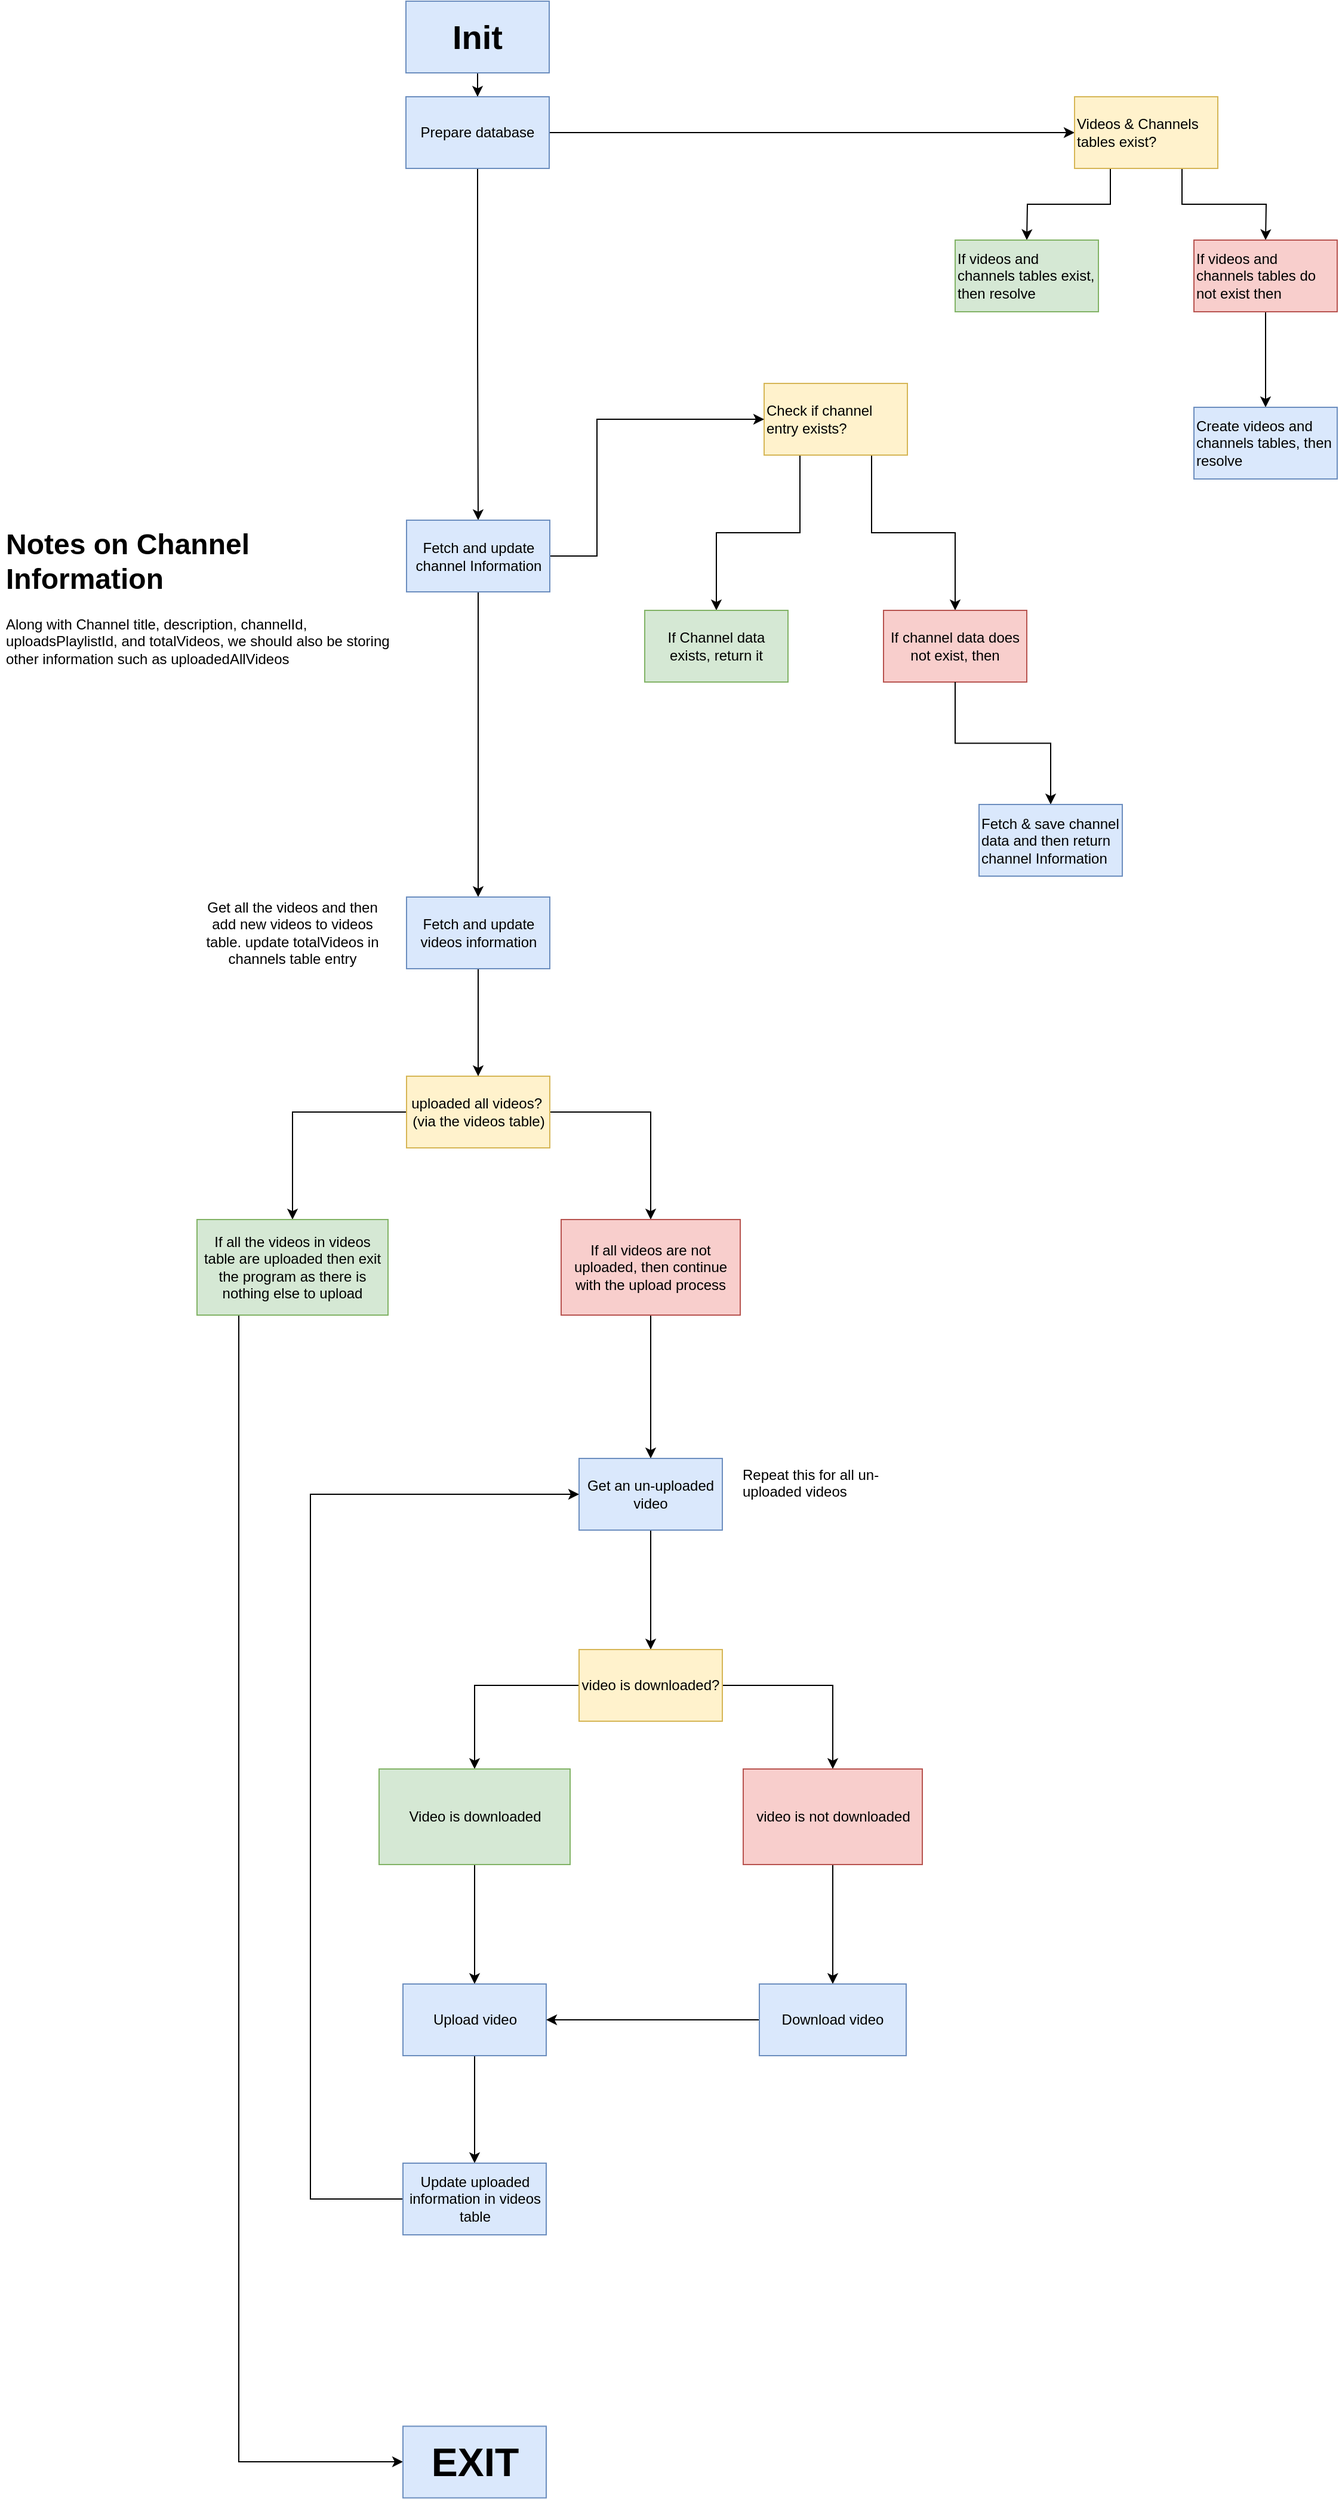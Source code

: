 <mxfile version="10.9.5" type="device"><diagram id="JGUw_c0LKZmPPYP8bHh3" name="Page-1"><mxGraphModel dx="3953" dy="2573" grid="1" gridSize="10" guides="1" tooltips="1" connect="1" arrows="1" fold="1" page="1" pageScale="1" pageWidth="2000" pageHeight="2300" math="0" shadow="0"><root><mxCell id="0"/><mxCell id="1" parent="0"/><mxCell id="nRrlUvt5zlYmT8jtPFtj-8" value="" style="edgeStyle=orthogonalEdgeStyle;rounded=0;orthogonalLoop=1;jettySize=auto;html=1;" parent="1" source="nRrlUvt5zlYmT8jtPFtj-1" target="nRrlUvt5zlYmT8jtPFtj-3" edge="1"><mxGeometry relative="1" as="geometry"/></mxCell><mxCell id="nRrlUvt5zlYmT8jtPFtj-1" value="Init" style="rounded=0;whiteSpace=wrap;html=1;fillColor=#dae8fc;strokeColor=#6c8ebf;fontStyle=1;fontSize=28;" parent="1" vertex="1"><mxGeometry x="777" y="130" width="120" height="60" as="geometry"/></mxCell><mxCell id="nRrlUvt5zlYmT8jtPFtj-7" style="edgeStyle=orthogonalEdgeStyle;rounded=0;orthogonalLoop=1;jettySize=auto;html=1;entryX=0;entryY=0.5;entryDx=0;entryDy=0;" parent="1" source="nRrlUvt5zlYmT8jtPFtj-3" target="nRrlUvt5zlYmT8jtPFtj-6" edge="1"><mxGeometry relative="1" as="geometry"><mxPoint x="1117.0" y="240.333" as="sourcePoint"/></mxGeometry></mxCell><mxCell id="59FgMqmLMfMj8qRsoNi9-11" style="edgeStyle=orthogonalEdgeStyle;rounded=0;orthogonalLoop=1;jettySize=auto;html=1;" parent="1" source="nRrlUvt5zlYmT8jtPFtj-3" target="59FgMqmLMfMj8qRsoNi9-8" edge="1"><mxGeometry relative="1" as="geometry"/></mxCell><mxCell id="nRrlUvt5zlYmT8jtPFtj-3" value="Prepare database" style="rounded=0;whiteSpace=wrap;html=1;fillColor=#dae8fc;strokeColor=#6c8ebf;" parent="1" vertex="1"><mxGeometry x="777" y="210" width="120" height="60" as="geometry"/></mxCell><mxCell id="nRrlUvt5zlYmT8jtPFtj-19" style="edgeStyle=orthogonalEdgeStyle;rounded=0;orthogonalLoop=1;jettySize=auto;html=1;exitX=0.25;exitY=1;exitDx=0;exitDy=0;" parent="1" source="nRrlUvt5zlYmT8jtPFtj-6" edge="1"><mxGeometry relative="1" as="geometry"><mxPoint x="1297" y="330" as="targetPoint"/></mxGeometry></mxCell><mxCell id="nRrlUvt5zlYmT8jtPFtj-20" style="edgeStyle=orthogonalEdgeStyle;rounded=0;orthogonalLoop=1;jettySize=auto;html=1;exitX=0.75;exitY=1;exitDx=0;exitDy=0;" parent="1" source="nRrlUvt5zlYmT8jtPFtj-6" edge="1"><mxGeometry relative="1" as="geometry"><mxPoint x="1497" y="330" as="targetPoint"/></mxGeometry></mxCell><mxCell id="nRrlUvt5zlYmT8jtPFtj-6" value="Videos &amp;amp; Channels tables exist?" style="rounded=0;whiteSpace=wrap;html=1;align=left;fillColor=#fff2cc;strokeColor=#d6b656;" parent="1" vertex="1"><mxGeometry x="1337" y="210" width="120" height="60" as="geometry"/></mxCell><mxCell id="nRrlUvt5zlYmT8jtPFtj-26" value="If videos and channels tables exist, then resolve" style="rounded=0;whiteSpace=wrap;html=1;align=left;fillColor=#d5e8d4;strokeColor=#82b366;" parent="1" vertex="1"><mxGeometry x="1237" y="330" width="120" height="60" as="geometry"/></mxCell><mxCell id="nRrlUvt5zlYmT8jtPFtj-29" value="" style="edgeStyle=orthogonalEdgeStyle;rounded=0;orthogonalLoop=1;jettySize=auto;html=1;" parent="1" source="nRrlUvt5zlYmT8jtPFtj-27" target="nRrlUvt5zlYmT8jtPFtj-28" edge="1"><mxGeometry relative="1" as="geometry"/></mxCell><mxCell id="nRrlUvt5zlYmT8jtPFtj-27" value="If videos and channels tables do not exist then" style="rounded=0;whiteSpace=wrap;html=1;align=left;fillColor=#f8cecc;strokeColor=#b85450;" parent="1" vertex="1"><mxGeometry x="1437" y="330" width="120" height="60" as="geometry"/></mxCell><mxCell id="nRrlUvt5zlYmT8jtPFtj-28" value="Create videos and channels tables, then resolve" style="rounded=0;whiteSpace=wrap;html=1;align=left;fillColor=#dae8fc;strokeColor=#6c8ebf;" parent="1" vertex="1"><mxGeometry x="1437" y="470" width="120" height="60" as="geometry"/></mxCell><mxCell id="59FgMqmLMfMj8qRsoNi9-3" style="edgeStyle=orthogonalEdgeStyle;rounded=0;orthogonalLoop=1;jettySize=auto;html=1;exitX=0.25;exitY=1;exitDx=0;exitDy=0;entryX=0.5;entryY=0;entryDx=0;entryDy=0;" parent="1" source="nRrlUvt5zlYmT8jtPFtj-31" target="59FgMqmLMfMj8qRsoNi9-1" edge="1"><mxGeometry relative="1" as="geometry"/></mxCell><mxCell id="59FgMqmLMfMj8qRsoNi9-4" style="edgeStyle=orthogonalEdgeStyle;rounded=0;orthogonalLoop=1;jettySize=auto;html=1;exitX=0.75;exitY=1;exitDx=0;exitDy=0;entryX=0.5;entryY=0;entryDx=0;entryDy=0;" parent="1" source="nRrlUvt5zlYmT8jtPFtj-31" target="59FgMqmLMfMj8qRsoNi9-2" edge="1"><mxGeometry relative="1" as="geometry"/></mxCell><mxCell id="nRrlUvt5zlYmT8jtPFtj-31" value="Check if channel entry exists?" style="rounded=0;whiteSpace=wrap;html=1;align=left;fillColor=#fff2cc;strokeColor=#d6b656;" parent="1" vertex="1"><mxGeometry x="1077" y="450" width="120" height="60" as="geometry"/></mxCell><mxCell id="59FgMqmLMfMj8qRsoNi9-1" value="If Channel data exists, return it" style="rounded=0;whiteSpace=wrap;html=1;fillColor=#d5e8d4;strokeColor=#82b366;" parent="1" vertex="1"><mxGeometry x="977" y="640" width="120" height="60" as="geometry"/></mxCell><mxCell id="59FgMqmLMfMj8qRsoNi9-2" value="If channel data does not exist, then" style="rounded=0;whiteSpace=wrap;html=1;fillColor=#f8cecc;strokeColor=#b85450;" parent="1" vertex="1"><mxGeometry x="1177" y="640" width="120" height="60" as="geometry"/></mxCell><mxCell id="59FgMqmLMfMj8qRsoNi9-6" style="edgeStyle=orthogonalEdgeStyle;rounded=0;orthogonalLoop=1;jettySize=auto;html=1;entryX=0.5;entryY=0;entryDx=0;entryDy=0;exitX=0.5;exitY=1;exitDx=0;exitDy=0;" parent="1" source="59FgMqmLMfMj8qRsoNi9-2" target="59FgMqmLMfMj8qRsoNi9-7" edge="1"><mxGeometry relative="1" as="geometry"><mxPoint x="1317.333" y="742.5" as="sourcePoint"/></mxGeometry></mxCell><mxCell id="59FgMqmLMfMj8qRsoNi9-7" value="&lt;div&gt;Fetch &amp;amp; save channel data and then return channel Information&lt;/div&gt;" style="rounded=0;whiteSpace=wrap;html=1;align=left;fillColor=#dae8fc;strokeColor=#6c8ebf;" parent="1" vertex="1"><mxGeometry x="1257" y="802.5" width="120" height="60" as="geometry"/></mxCell><mxCell id="59FgMqmLMfMj8qRsoNi9-12" style="edgeStyle=orthogonalEdgeStyle;rounded=0;orthogonalLoop=1;jettySize=auto;html=1;" parent="1" source="59FgMqmLMfMj8qRsoNi9-8" target="nRrlUvt5zlYmT8jtPFtj-31" edge="1"><mxGeometry relative="1" as="geometry"><Array as="points"><mxPoint x="937" y="595"/><mxPoint x="937" y="480"/></Array></mxGeometry></mxCell><mxCell id="MgczMR-vbvjWuk4g1qf0-27" style="edgeStyle=orthogonalEdgeStyle;rounded=0;orthogonalLoop=1;jettySize=auto;html=1;" edge="1" parent="1" source="59FgMqmLMfMj8qRsoNi9-8" target="MgczMR-vbvjWuk4g1qf0-26"><mxGeometry relative="1" as="geometry"/></mxCell><mxCell id="59FgMqmLMfMj8qRsoNi9-8" value="Fetch and update channel Information" style="rounded=0;whiteSpace=wrap;html=1;fillColor=#dae8fc;strokeColor=#6c8ebf;" parent="1" vertex="1"><mxGeometry x="777.5" y="564.5" width="120" height="60" as="geometry"/></mxCell><mxCell id="59FgMqmLMfMj8qRsoNi9-25" style="edgeStyle=orthogonalEdgeStyle;rounded=0;orthogonalLoop=1;jettySize=auto;html=1;" parent="1" source="59FgMqmLMfMj8qRsoNi9-16" target="59FgMqmLMfMj8qRsoNi9-23" edge="1"><mxGeometry relative="1" as="geometry"/></mxCell><mxCell id="59FgMqmLMfMj8qRsoNi9-26" style="edgeStyle=orthogonalEdgeStyle;rounded=0;orthogonalLoop=1;jettySize=auto;html=1;" parent="1" source="59FgMqmLMfMj8qRsoNi9-16" target="59FgMqmLMfMj8qRsoNi9-24" edge="1"><mxGeometry relative="1" as="geometry"/></mxCell><mxCell id="59FgMqmLMfMj8qRsoNi9-16" value="uploaded all videos?&amp;nbsp;&lt;br&gt;(via the videos table)" style="rounded=0;whiteSpace=wrap;html=1;fillColor=#fff2cc;strokeColor=#d6b656;" parent="1" vertex="1"><mxGeometry x="777.5" y="1030" width="120" height="60" as="geometry"/></mxCell><mxCell id="59FgMqmLMfMj8qRsoNi9-21" value="&lt;h1&gt;Notes on Channel Information&lt;/h1&gt;&lt;p&gt;Along with Channel title, description, channelId, uploadsPlaylistId, and totalVideos, we should also be storing other information such as uploadedAllVideos&lt;/p&gt;" style="text;html=1;strokeColor=none;fillColor=none;spacing=5;spacingTop=-20;whiteSpace=wrap;overflow=hidden;rounded=0;align=left;" parent="1" vertex="1"><mxGeometry x="437" y="565" width="330" height="125" as="geometry"/></mxCell><mxCell id="59FgMqmLMfMj8qRsoNi9-29" style="edgeStyle=orthogonalEdgeStyle;rounded=0;orthogonalLoop=1;jettySize=auto;html=1;fontSize=28;" parent="1" source="59FgMqmLMfMj8qRsoNi9-23" target="59FgMqmLMfMj8qRsoNi9-28" edge="1"><mxGeometry relative="1" as="geometry"><Array as="points"><mxPoint x="637" y="2190"/></Array></mxGeometry></mxCell><mxCell id="59FgMqmLMfMj8qRsoNi9-23" value="If all the videos in videos table are uploaded then exit the program as there is nothing else to upload" style="rounded=0;whiteSpace=wrap;html=1;fillColor=#d5e8d4;strokeColor=#82b366;" parent="1" vertex="1"><mxGeometry x="602" y="1150" width="160" height="80" as="geometry"/></mxCell><mxCell id="MgczMR-vbvjWuk4g1qf0-3" style="edgeStyle=orthogonalEdgeStyle;rounded=0;orthogonalLoop=1;jettySize=auto;html=1;" edge="1" parent="1" source="59FgMqmLMfMj8qRsoNi9-24" target="MgczMR-vbvjWuk4g1qf0-2"><mxGeometry relative="1" as="geometry"/></mxCell><mxCell id="59FgMqmLMfMj8qRsoNi9-24" value="If all videos are not uploaded, then continue with the upload process" style="rounded=0;whiteSpace=wrap;html=1;fillColor=#f8cecc;strokeColor=#b85450;" parent="1" vertex="1"><mxGeometry x="907" y="1150" width="150" height="80" as="geometry"/></mxCell><mxCell id="59FgMqmLMfMj8qRsoNi9-28" value="EXIT" style="rounded=0;whiteSpace=wrap;html=1;align=center;fillColor=#dae8fc;strokeColor=#6c8ebf;fontStyle=1;fontSize=33;" parent="1" vertex="1"><mxGeometry x="774.5" y="2160.238" width="120" height="60" as="geometry"/></mxCell><mxCell id="MgczMR-vbvjWuk4g1qf0-7" style="edgeStyle=orthogonalEdgeStyle;rounded=0;orthogonalLoop=1;jettySize=auto;html=1;" edge="1" parent="1" source="MgczMR-vbvjWuk4g1qf0-2" target="MgczMR-vbvjWuk4g1qf0-5"><mxGeometry relative="1" as="geometry"/></mxCell><mxCell id="MgczMR-vbvjWuk4g1qf0-2" value="Get an un-uploaded video" style="rounded=0;whiteSpace=wrap;html=1;fillColor=#dae8fc;strokeColor=#6c8ebf;" vertex="1" parent="1"><mxGeometry x="922" y="1350" width="120" height="60" as="geometry"/></mxCell><mxCell id="MgczMR-vbvjWuk4g1qf0-10" style="edgeStyle=orthogonalEdgeStyle;rounded=0;orthogonalLoop=1;jettySize=auto;html=1;" edge="1" parent="1" source="MgczMR-vbvjWuk4g1qf0-5" target="MgczMR-vbvjWuk4g1qf0-8"><mxGeometry relative="1" as="geometry"/></mxCell><mxCell id="MgczMR-vbvjWuk4g1qf0-11" style="edgeStyle=orthogonalEdgeStyle;rounded=0;orthogonalLoop=1;jettySize=auto;html=1;" edge="1" parent="1" source="MgczMR-vbvjWuk4g1qf0-5" target="MgczMR-vbvjWuk4g1qf0-9"><mxGeometry relative="1" as="geometry"/></mxCell><mxCell id="MgczMR-vbvjWuk4g1qf0-5" value="video is downloaded?" style="rounded=0;whiteSpace=wrap;html=1;fillColor=#fff2cc;strokeColor=#d6b656;" vertex="1" parent="1"><mxGeometry x="922" y="1510" width="120" height="60" as="geometry"/></mxCell><mxCell id="MgczMR-vbvjWuk4g1qf0-6" value="Repeat this for all un-uploaded videos" style="text;html=1;strokeColor=none;fillColor=none;align=left;verticalAlign=top;whiteSpace=wrap;rounded=0;" vertex="1" parent="1"><mxGeometry x="1057" y="1350" width="120" height="60" as="geometry"/></mxCell><mxCell id="MgczMR-vbvjWuk4g1qf0-13" style="edgeStyle=orthogonalEdgeStyle;rounded=0;orthogonalLoop=1;jettySize=auto;html=1;" edge="1" parent="1" source="MgczMR-vbvjWuk4g1qf0-8" target="MgczMR-vbvjWuk4g1qf0-12"><mxGeometry relative="1" as="geometry"/></mxCell><mxCell id="MgczMR-vbvjWuk4g1qf0-8" value="Video is downloaded" style="rounded=0;whiteSpace=wrap;html=1;fillColor=#d5e8d4;strokeColor=#82b366;" vertex="1" parent="1"><mxGeometry x="754.5" y="1610" width="160" height="80" as="geometry"/></mxCell><mxCell id="MgczMR-vbvjWuk4g1qf0-15" style="edgeStyle=orthogonalEdgeStyle;rounded=0;orthogonalLoop=1;jettySize=auto;html=1;" edge="1" parent="1" source="MgczMR-vbvjWuk4g1qf0-9" target="MgczMR-vbvjWuk4g1qf0-14"><mxGeometry relative="1" as="geometry"/></mxCell><mxCell id="MgczMR-vbvjWuk4g1qf0-9" value="video is not downloaded" style="rounded=0;whiteSpace=wrap;html=1;fillColor=#f8cecc;strokeColor=#b85450;" vertex="1" parent="1"><mxGeometry x="1059.5" y="1610" width="150" height="80" as="geometry"/></mxCell><mxCell id="MgczMR-vbvjWuk4g1qf0-17" style="edgeStyle=orthogonalEdgeStyle;rounded=0;orthogonalLoop=1;jettySize=auto;html=1;" edge="1" parent="1" source="MgczMR-vbvjWuk4g1qf0-12" target="MgczMR-vbvjWuk4g1qf0-16"><mxGeometry relative="1" as="geometry"/></mxCell><mxCell id="MgczMR-vbvjWuk4g1qf0-12" value="Upload video" style="rounded=0;whiteSpace=wrap;html=1;fillColor=#dae8fc;strokeColor=#6c8ebf;" vertex="1" parent="1"><mxGeometry x="774.5" y="1790" width="120" height="60" as="geometry"/></mxCell><mxCell id="MgczMR-vbvjWuk4g1qf0-20" style="edgeStyle=orthogonalEdgeStyle;rounded=0;orthogonalLoop=1;jettySize=auto;html=1;" edge="1" parent="1" source="MgczMR-vbvjWuk4g1qf0-14" target="MgczMR-vbvjWuk4g1qf0-12"><mxGeometry relative="1" as="geometry"/></mxCell><mxCell id="MgczMR-vbvjWuk4g1qf0-14" value="Download video" style="rounded=0;whiteSpace=wrap;html=1;fillColor=#dae8fc;strokeColor=#6c8ebf;" vertex="1" parent="1"><mxGeometry x="1073" y="1790" width="123" height="60" as="geometry"/></mxCell><mxCell id="MgczMR-vbvjWuk4g1qf0-31" style="edgeStyle=orthogonalEdgeStyle;rounded=0;orthogonalLoop=1;jettySize=auto;html=1;" edge="1" parent="1" source="MgczMR-vbvjWuk4g1qf0-16" target="MgczMR-vbvjWuk4g1qf0-2"><mxGeometry relative="1" as="geometry"><Array as="points"><mxPoint x="697" y="1970"/><mxPoint x="697" y="1380"/></Array></mxGeometry></mxCell><mxCell id="MgczMR-vbvjWuk4g1qf0-16" value="Update uploaded information in videos table" style="rounded=0;whiteSpace=wrap;html=1;fillColor=#dae8fc;strokeColor=#6c8ebf;" vertex="1" parent="1"><mxGeometry x="774.5" y="1940" width="120" height="60" as="geometry"/></mxCell><mxCell id="MgczMR-vbvjWuk4g1qf0-29" style="edgeStyle=orthogonalEdgeStyle;rounded=0;orthogonalLoop=1;jettySize=auto;html=1;" edge="1" parent="1" source="MgczMR-vbvjWuk4g1qf0-26" target="59FgMqmLMfMj8qRsoNi9-16"><mxGeometry relative="1" as="geometry"/></mxCell><mxCell id="MgczMR-vbvjWuk4g1qf0-26" value="Fetch and update videos information" style="rounded=0;whiteSpace=wrap;html=1;fillColor=#dae8fc;strokeColor=#6c8ebf;" vertex="1" parent="1"><mxGeometry x="777.5" y="880" width="120" height="60" as="geometry"/></mxCell><mxCell id="MgczMR-vbvjWuk4g1qf0-28" value="Get all the videos and then add new videos to videos table. update totalVideos in channels table entry" style="text;html=1;strokeColor=none;fillColor=none;align=center;verticalAlign=middle;whiteSpace=wrap;rounded=0;" vertex="1" parent="1"><mxGeometry x="607" y="880" width="150" height="60" as="geometry"/></mxCell></root></mxGraphModel></diagram></mxfile>